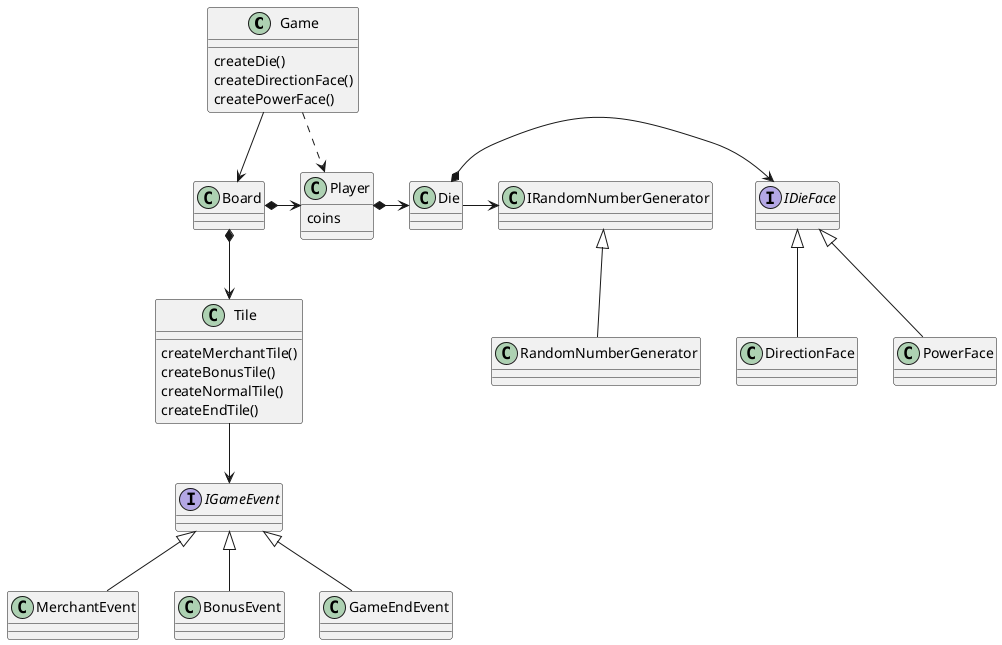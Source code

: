 @startuml
class Game {
  createDie()
  createDirectionFace()
  createPowerFace()
}

class Board {

}

class Tile { 
  createMerchantTile()
  createBonusTile()
  createNormalTile()
  createEndTile()
}

class Player {
  coins
}

class Die {

}

interface IDieFace {

}

class DirectionFace {

}

class PowerFace {

}

interface IGameEvent {

}

Board *--> Tile
Player *-> Die
Die *-> IDieFace

IDieFace <|-- PowerFace
IDieFace <|-- DirectionFace

IGameEvent <|-- MerchantEvent
IGameEvent <|-- BonusEvent
IGameEvent <|-- GameEndEvent

Tile --> IGameEvent

Board *-> Player
Game --> Board
Game ..> Player

IRandomNumberGenerator <|-- RandomNumberGenerator
Die -> IRandomNumberGenerator
@enduml